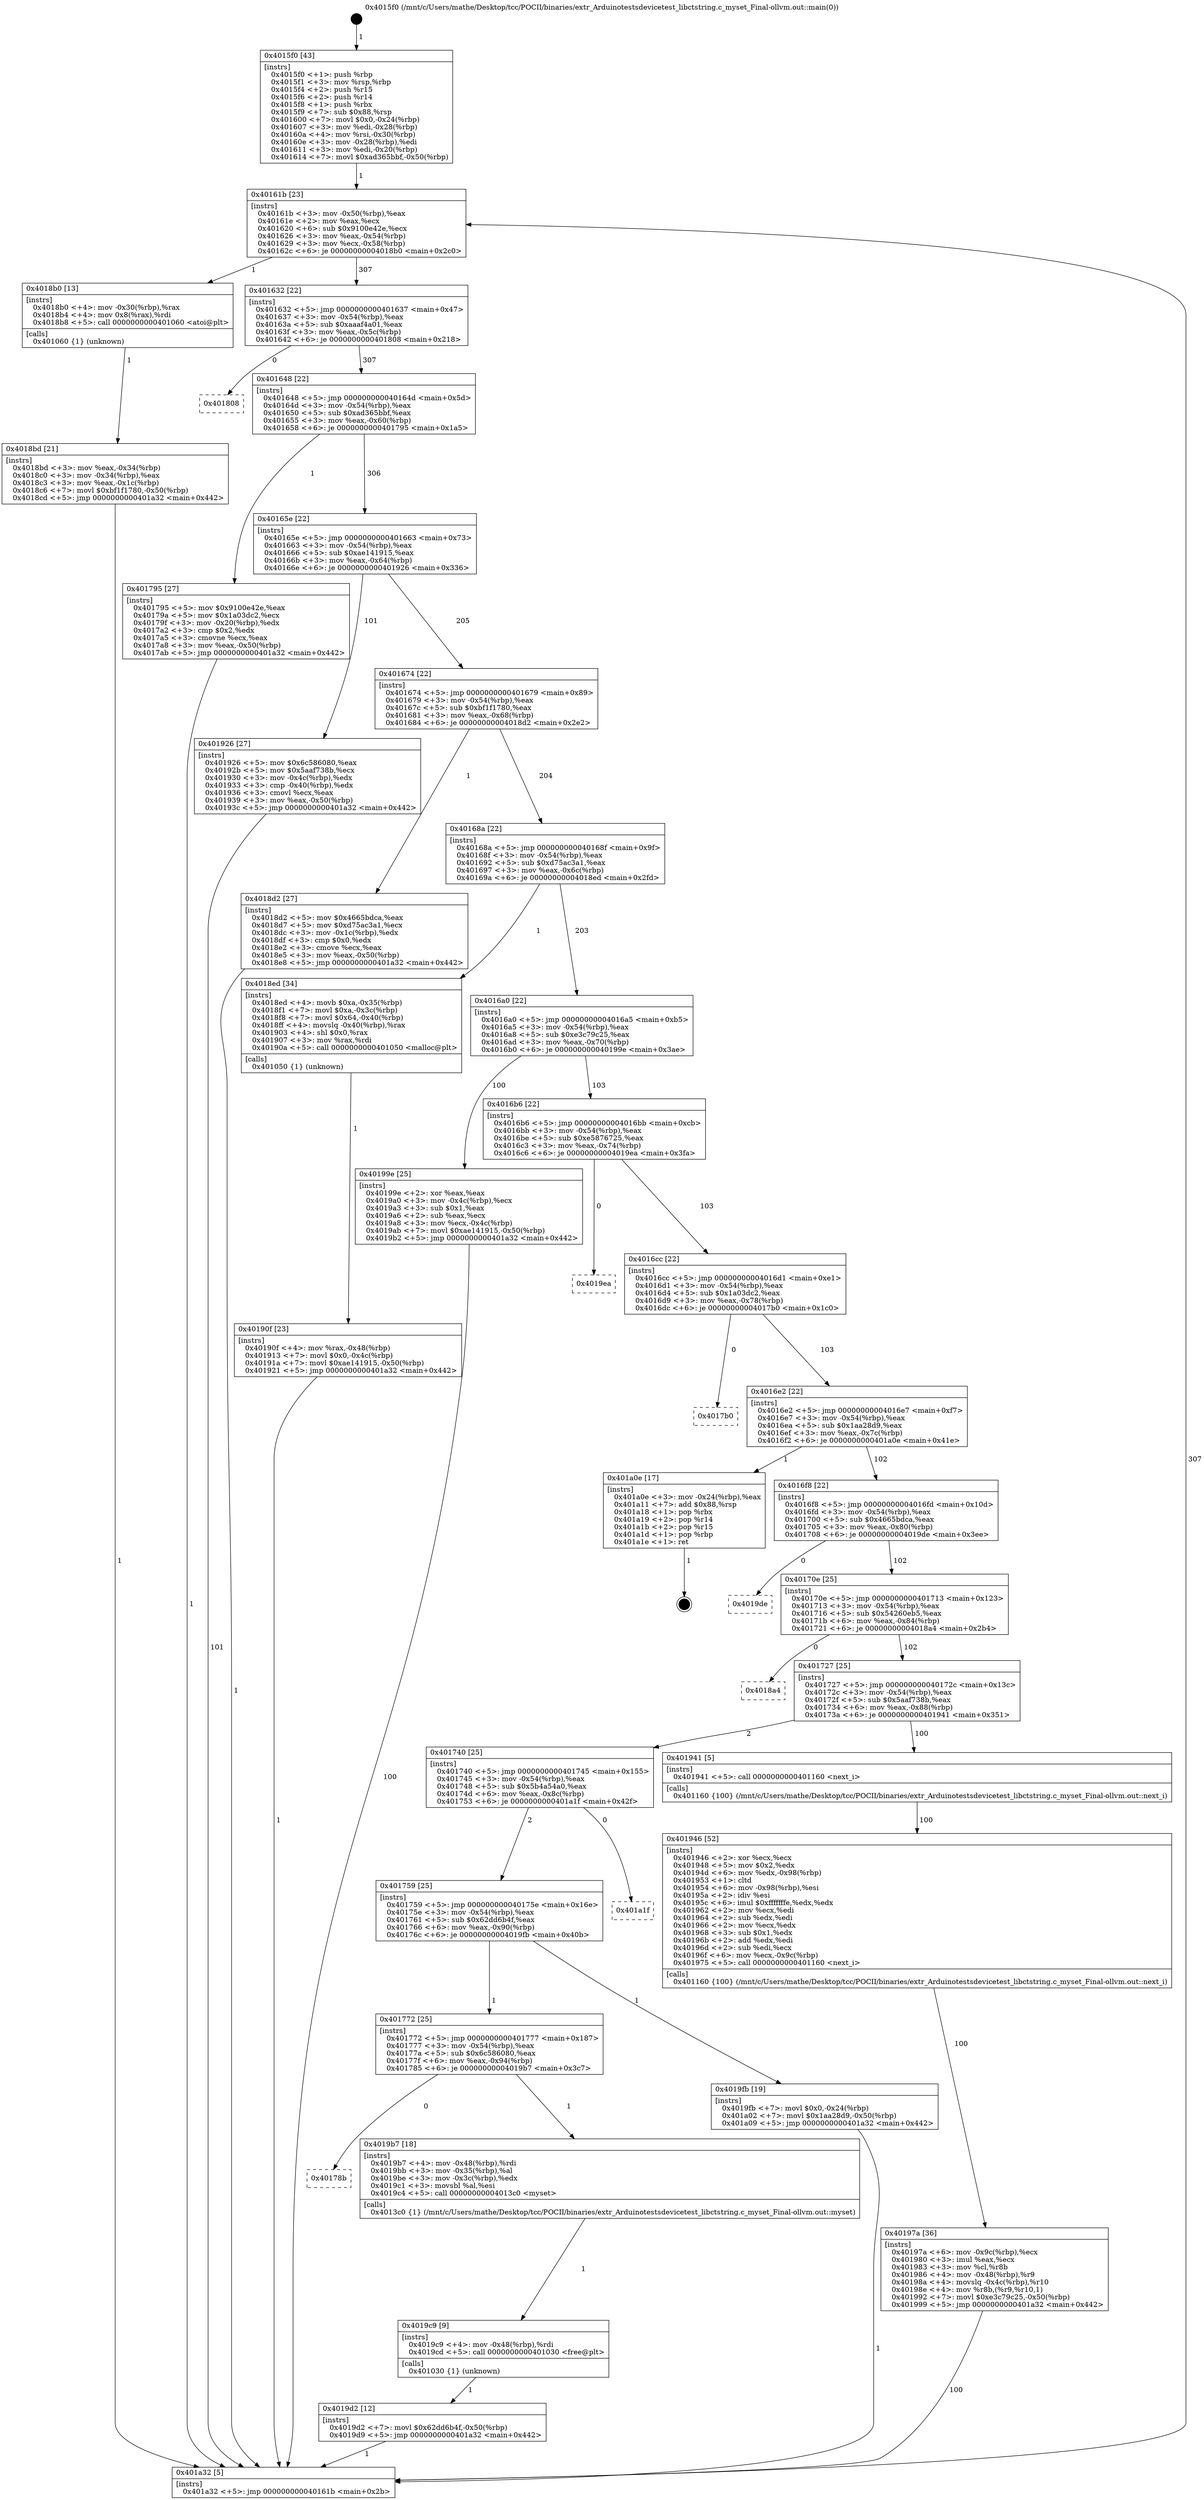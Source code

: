 digraph "0x4015f0" {
  label = "0x4015f0 (/mnt/c/Users/mathe/Desktop/tcc/POCII/binaries/extr_Arduinotestsdevicetest_libctstring.c_myset_Final-ollvm.out::main(0))"
  labelloc = "t"
  node[shape=record]

  Entry [label="",width=0.3,height=0.3,shape=circle,fillcolor=black,style=filled]
  "0x40161b" [label="{
     0x40161b [23]\l
     | [instrs]\l
     &nbsp;&nbsp;0x40161b \<+3\>: mov -0x50(%rbp),%eax\l
     &nbsp;&nbsp;0x40161e \<+2\>: mov %eax,%ecx\l
     &nbsp;&nbsp;0x401620 \<+6\>: sub $0x9100e42e,%ecx\l
     &nbsp;&nbsp;0x401626 \<+3\>: mov %eax,-0x54(%rbp)\l
     &nbsp;&nbsp;0x401629 \<+3\>: mov %ecx,-0x58(%rbp)\l
     &nbsp;&nbsp;0x40162c \<+6\>: je 00000000004018b0 \<main+0x2c0\>\l
  }"]
  "0x4018b0" [label="{
     0x4018b0 [13]\l
     | [instrs]\l
     &nbsp;&nbsp;0x4018b0 \<+4\>: mov -0x30(%rbp),%rax\l
     &nbsp;&nbsp;0x4018b4 \<+4\>: mov 0x8(%rax),%rdi\l
     &nbsp;&nbsp;0x4018b8 \<+5\>: call 0000000000401060 \<atoi@plt\>\l
     | [calls]\l
     &nbsp;&nbsp;0x401060 \{1\} (unknown)\l
  }"]
  "0x401632" [label="{
     0x401632 [22]\l
     | [instrs]\l
     &nbsp;&nbsp;0x401632 \<+5\>: jmp 0000000000401637 \<main+0x47\>\l
     &nbsp;&nbsp;0x401637 \<+3\>: mov -0x54(%rbp),%eax\l
     &nbsp;&nbsp;0x40163a \<+5\>: sub $0xaaaf4a01,%eax\l
     &nbsp;&nbsp;0x40163f \<+3\>: mov %eax,-0x5c(%rbp)\l
     &nbsp;&nbsp;0x401642 \<+6\>: je 0000000000401808 \<main+0x218\>\l
  }"]
  Exit [label="",width=0.3,height=0.3,shape=circle,fillcolor=black,style=filled,peripheries=2]
  "0x401808" [label="{
     0x401808\l
  }", style=dashed]
  "0x401648" [label="{
     0x401648 [22]\l
     | [instrs]\l
     &nbsp;&nbsp;0x401648 \<+5\>: jmp 000000000040164d \<main+0x5d\>\l
     &nbsp;&nbsp;0x40164d \<+3\>: mov -0x54(%rbp),%eax\l
     &nbsp;&nbsp;0x401650 \<+5\>: sub $0xad365bbf,%eax\l
     &nbsp;&nbsp;0x401655 \<+3\>: mov %eax,-0x60(%rbp)\l
     &nbsp;&nbsp;0x401658 \<+6\>: je 0000000000401795 \<main+0x1a5\>\l
  }"]
  "0x4019d2" [label="{
     0x4019d2 [12]\l
     | [instrs]\l
     &nbsp;&nbsp;0x4019d2 \<+7\>: movl $0x62dd6b4f,-0x50(%rbp)\l
     &nbsp;&nbsp;0x4019d9 \<+5\>: jmp 0000000000401a32 \<main+0x442\>\l
  }"]
  "0x401795" [label="{
     0x401795 [27]\l
     | [instrs]\l
     &nbsp;&nbsp;0x401795 \<+5\>: mov $0x9100e42e,%eax\l
     &nbsp;&nbsp;0x40179a \<+5\>: mov $0x1a03dc2,%ecx\l
     &nbsp;&nbsp;0x40179f \<+3\>: mov -0x20(%rbp),%edx\l
     &nbsp;&nbsp;0x4017a2 \<+3\>: cmp $0x2,%edx\l
     &nbsp;&nbsp;0x4017a5 \<+3\>: cmovne %ecx,%eax\l
     &nbsp;&nbsp;0x4017a8 \<+3\>: mov %eax,-0x50(%rbp)\l
     &nbsp;&nbsp;0x4017ab \<+5\>: jmp 0000000000401a32 \<main+0x442\>\l
  }"]
  "0x40165e" [label="{
     0x40165e [22]\l
     | [instrs]\l
     &nbsp;&nbsp;0x40165e \<+5\>: jmp 0000000000401663 \<main+0x73\>\l
     &nbsp;&nbsp;0x401663 \<+3\>: mov -0x54(%rbp),%eax\l
     &nbsp;&nbsp;0x401666 \<+5\>: sub $0xae141915,%eax\l
     &nbsp;&nbsp;0x40166b \<+3\>: mov %eax,-0x64(%rbp)\l
     &nbsp;&nbsp;0x40166e \<+6\>: je 0000000000401926 \<main+0x336\>\l
  }"]
  "0x401a32" [label="{
     0x401a32 [5]\l
     | [instrs]\l
     &nbsp;&nbsp;0x401a32 \<+5\>: jmp 000000000040161b \<main+0x2b\>\l
  }"]
  "0x4015f0" [label="{
     0x4015f0 [43]\l
     | [instrs]\l
     &nbsp;&nbsp;0x4015f0 \<+1\>: push %rbp\l
     &nbsp;&nbsp;0x4015f1 \<+3\>: mov %rsp,%rbp\l
     &nbsp;&nbsp;0x4015f4 \<+2\>: push %r15\l
     &nbsp;&nbsp;0x4015f6 \<+2\>: push %r14\l
     &nbsp;&nbsp;0x4015f8 \<+1\>: push %rbx\l
     &nbsp;&nbsp;0x4015f9 \<+7\>: sub $0x88,%rsp\l
     &nbsp;&nbsp;0x401600 \<+7\>: movl $0x0,-0x24(%rbp)\l
     &nbsp;&nbsp;0x401607 \<+3\>: mov %edi,-0x28(%rbp)\l
     &nbsp;&nbsp;0x40160a \<+4\>: mov %rsi,-0x30(%rbp)\l
     &nbsp;&nbsp;0x40160e \<+3\>: mov -0x28(%rbp),%edi\l
     &nbsp;&nbsp;0x401611 \<+3\>: mov %edi,-0x20(%rbp)\l
     &nbsp;&nbsp;0x401614 \<+7\>: movl $0xad365bbf,-0x50(%rbp)\l
  }"]
  "0x4018bd" [label="{
     0x4018bd [21]\l
     | [instrs]\l
     &nbsp;&nbsp;0x4018bd \<+3\>: mov %eax,-0x34(%rbp)\l
     &nbsp;&nbsp;0x4018c0 \<+3\>: mov -0x34(%rbp),%eax\l
     &nbsp;&nbsp;0x4018c3 \<+3\>: mov %eax,-0x1c(%rbp)\l
     &nbsp;&nbsp;0x4018c6 \<+7\>: movl $0xbf1f1780,-0x50(%rbp)\l
     &nbsp;&nbsp;0x4018cd \<+5\>: jmp 0000000000401a32 \<main+0x442\>\l
  }"]
  "0x4019c9" [label="{
     0x4019c9 [9]\l
     | [instrs]\l
     &nbsp;&nbsp;0x4019c9 \<+4\>: mov -0x48(%rbp),%rdi\l
     &nbsp;&nbsp;0x4019cd \<+5\>: call 0000000000401030 \<free@plt\>\l
     | [calls]\l
     &nbsp;&nbsp;0x401030 \{1\} (unknown)\l
  }"]
  "0x401926" [label="{
     0x401926 [27]\l
     | [instrs]\l
     &nbsp;&nbsp;0x401926 \<+5\>: mov $0x6c586080,%eax\l
     &nbsp;&nbsp;0x40192b \<+5\>: mov $0x5aaf738b,%ecx\l
     &nbsp;&nbsp;0x401930 \<+3\>: mov -0x4c(%rbp),%edx\l
     &nbsp;&nbsp;0x401933 \<+3\>: cmp -0x40(%rbp),%edx\l
     &nbsp;&nbsp;0x401936 \<+3\>: cmovl %ecx,%eax\l
     &nbsp;&nbsp;0x401939 \<+3\>: mov %eax,-0x50(%rbp)\l
     &nbsp;&nbsp;0x40193c \<+5\>: jmp 0000000000401a32 \<main+0x442\>\l
  }"]
  "0x401674" [label="{
     0x401674 [22]\l
     | [instrs]\l
     &nbsp;&nbsp;0x401674 \<+5\>: jmp 0000000000401679 \<main+0x89\>\l
     &nbsp;&nbsp;0x401679 \<+3\>: mov -0x54(%rbp),%eax\l
     &nbsp;&nbsp;0x40167c \<+5\>: sub $0xbf1f1780,%eax\l
     &nbsp;&nbsp;0x401681 \<+3\>: mov %eax,-0x68(%rbp)\l
     &nbsp;&nbsp;0x401684 \<+6\>: je 00000000004018d2 \<main+0x2e2\>\l
  }"]
  "0x40178b" [label="{
     0x40178b\l
  }", style=dashed]
  "0x4018d2" [label="{
     0x4018d2 [27]\l
     | [instrs]\l
     &nbsp;&nbsp;0x4018d2 \<+5\>: mov $0x4665bdca,%eax\l
     &nbsp;&nbsp;0x4018d7 \<+5\>: mov $0xd75ac3a1,%ecx\l
     &nbsp;&nbsp;0x4018dc \<+3\>: mov -0x1c(%rbp),%edx\l
     &nbsp;&nbsp;0x4018df \<+3\>: cmp $0x0,%edx\l
     &nbsp;&nbsp;0x4018e2 \<+3\>: cmove %ecx,%eax\l
     &nbsp;&nbsp;0x4018e5 \<+3\>: mov %eax,-0x50(%rbp)\l
     &nbsp;&nbsp;0x4018e8 \<+5\>: jmp 0000000000401a32 \<main+0x442\>\l
  }"]
  "0x40168a" [label="{
     0x40168a [22]\l
     | [instrs]\l
     &nbsp;&nbsp;0x40168a \<+5\>: jmp 000000000040168f \<main+0x9f\>\l
     &nbsp;&nbsp;0x40168f \<+3\>: mov -0x54(%rbp),%eax\l
     &nbsp;&nbsp;0x401692 \<+5\>: sub $0xd75ac3a1,%eax\l
     &nbsp;&nbsp;0x401697 \<+3\>: mov %eax,-0x6c(%rbp)\l
     &nbsp;&nbsp;0x40169a \<+6\>: je 00000000004018ed \<main+0x2fd\>\l
  }"]
  "0x4019b7" [label="{
     0x4019b7 [18]\l
     | [instrs]\l
     &nbsp;&nbsp;0x4019b7 \<+4\>: mov -0x48(%rbp),%rdi\l
     &nbsp;&nbsp;0x4019bb \<+3\>: mov -0x35(%rbp),%al\l
     &nbsp;&nbsp;0x4019be \<+3\>: mov -0x3c(%rbp),%edx\l
     &nbsp;&nbsp;0x4019c1 \<+3\>: movsbl %al,%esi\l
     &nbsp;&nbsp;0x4019c4 \<+5\>: call 00000000004013c0 \<myset\>\l
     | [calls]\l
     &nbsp;&nbsp;0x4013c0 \{1\} (/mnt/c/Users/mathe/Desktop/tcc/POCII/binaries/extr_Arduinotestsdevicetest_libctstring.c_myset_Final-ollvm.out::myset)\l
  }"]
  "0x4018ed" [label="{
     0x4018ed [34]\l
     | [instrs]\l
     &nbsp;&nbsp;0x4018ed \<+4\>: movb $0xa,-0x35(%rbp)\l
     &nbsp;&nbsp;0x4018f1 \<+7\>: movl $0xa,-0x3c(%rbp)\l
     &nbsp;&nbsp;0x4018f8 \<+7\>: movl $0x64,-0x40(%rbp)\l
     &nbsp;&nbsp;0x4018ff \<+4\>: movslq -0x40(%rbp),%rax\l
     &nbsp;&nbsp;0x401903 \<+4\>: shl $0x0,%rax\l
     &nbsp;&nbsp;0x401907 \<+3\>: mov %rax,%rdi\l
     &nbsp;&nbsp;0x40190a \<+5\>: call 0000000000401050 \<malloc@plt\>\l
     | [calls]\l
     &nbsp;&nbsp;0x401050 \{1\} (unknown)\l
  }"]
  "0x4016a0" [label="{
     0x4016a0 [22]\l
     | [instrs]\l
     &nbsp;&nbsp;0x4016a0 \<+5\>: jmp 00000000004016a5 \<main+0xb5\>\l
     &nbsp;&nbsp;0x4016a5 \<+3\>: mov -0x54(%rbp),%eax\l
     &nbsp;&nbsp;0x4016a8 \<+5\>: sub $0xe3c79c25,%eax\l
     &nbsp;&nbsp;0x4016ad \<+3\>: mov %eax,-0x70(%rbp)\l
     &nbsp;&nbsp;0x4016b0 \<+6\>: je 000000000040199e \<main+0x3ae\>\l
  }"]
  "0x40190f" [label="{
     0x40190f [23]\l
     | [instrs]\l
     &nbsp;&nbsp;0x40190f \<+4\>: mov %rax,-0x48(%rbp)\l
     &nbsp;&nbsp;0x401913 \<+7\>: movl $0x0,-0x4c(%rbp)\l
     &nbsp;&nbsp;0x40191a \<+7\>: movl $0xae141915,-0x50(%rbp)\l
     &nbsp;&nbsp;0x401921 \<+5\>: jmp 0000000000401a32 \<main+0x442\>\l
  }"]
  "0x401772" [label="{
     0x401772 [25]\l
     | [instrs]\l
     &nbsp;&nbsp;0x401772 \<+5\>: jmp 0000000000401777 \<main+0x187\>\l
     &nbsp;&nbsp;0x401777 \<+3\>: mov -0x54(%rbp),%eax\l
     &nbsp;&nbsp;0x40177a \<+5\>: sub $0x6c586080,%eax\l
     &nbsp;&nbsp;0x40177f \<+6\>: mov %eax,-0x94(%rbp)\l
     &nbsp;&nbsp;0x401785 \<+6\>: je 00000000004019b7 \<main+0x3c7\>\l
  }"]
  "0x40199e" [label="{
     0x40199e [25]\l
     | [instrs]\l
     &nbsp;&nbsp;0x40199e \<+2\>: xor %eax,%eax\l
     &nbsp;&nbsp;0x4019a0 \<+3\>: mov -0x4c(%rbp),%ecx\l
     &nbsp;&nbsp;0x4019a3 \<+3\>: sub $0x1,%eax\l
     &nbsp;&nbsp;0x4019a6 \<+2\>: sub %eax,%ecx\l
     &nbsp;&nbsp;0x4019a8 \<+3\>: mov %ecx,-0x4c(%rbp)\l
     &nbsp;&nbsp;0x4019ab \<+7\>: movl $0xae141915,-0x50(%rbp)\l
     &nbsp;&nbsp;0x4019b2 \<+5\>: jmp 0000000000401a32 \<main+0x442\>\l
  }"]
  "0x4016b6" [label="{
     0x4016b6 [22]\l
     | [instrs]\l
     &nbsp;&nbsp;0x4016b6 \<+5\>: jmp 00000000004016bb \<main+0xcb\>\l
     &nbsp;&nbsp;0x4016bb \<+3\>: mov -0x54(%rbp),%eax\l
     &nbsp;&nbsp;0x4016be \<+5\>: sub $0xe5876725,%eax\l
     &nbsp;&nbsp;0x4016c3 \<+3\>: mov %eax,-0x74(%rbp)\l
     &nbsp;&nbsp;0x4016c6 \<+6\>: je 00000000004019ea \<main+0x3fa\>\l
  }"]
  "0x4019fb" [label="{
     0x4019fb [19]\l
     | [instrs]\l
     &nbsp;&nbsp;0x4019fb \<+7\>: movl $0x0,-0x24(%rbp)\l
     &nbsp;&nbsp;0x401a02 \<+7\>: movl $0x1aa28d9,-0x50(%rbp)\l
     &nbsp;&nbsp;0x401a09 \<+5\>: jmp 0000000000401a32 \<main+0x442\>\l
  }"]
  "0x4019ea" [label="{
     0x4019ea\l
  }", style=dashed]
  "0x4016cc" [label="{
     0x4016cc [22]\l
     | [instrs]\l
     &nbsp;&nbsp;0x4016cc \<+5\>: jmp 00000000004016d1 \<main+0xe1\>\l
     &nbsp;&nbsp;0x4016d1 \<+3\>: mov -0x54(%rbp),%eax\l
     &nbsp;&nbsp;0x4016d4 \<+5\>: sub $0x1a03dc2,%eax\l
     &nbsp;&nbsp;0x4016d9 \<+3\>: mov %eax,-0x78(%rbp)\l
     &nbsp;&nbsp;0x4016dc \<+6\>: je 00000000004017b0 \<main+0x1c0\>\l
  }"]
  "0x401759" [label="{
     0x401759 [25]\l
     | [instrs]\l
     &nbsp;&nbsp;0x401759 \<+5\>: jmp 000000000040175e \<main+0x16e\>\l
     &nbsp;&nbsp;0x40175e \<+3\>: mov -0x54(%rbp),%eax\l
     &nbsp;&nbsp;0x401761 \<+5\>: sub $0x62dd6b4f,%eax\l
     &nbsp;&nbsp;0x401766 \<+6\>: mov %eax,-0x90(%rbp)\l
     &nbsp;&nbsp;0x40176c \<+6\>: je 00000000004019fb \<main+0x40b\>\l
  }"]
  "0x4017b0" [label="{
     0x4017b0\l
  }", style=dashed]
  "0x4016e2" [label="{
     0x4016e2 [22]\l
     | [instrs]\l
     &nbsp;&nbsp;0x4016e2 \<+5\>: jmp 00000000004016e7 \<main+0xf7\>\l
     &nbsp;&nbsp;0x4016e7 \<+3\>: mov -0x54(%rbp),%eax\l
     &nbsp;&nbsp;0x4016ea \<+5\>: sub $0x1aa28d9,%eax\l
     &nbsp;&nbsp;0x4016ef \<+3\>: mov %eax,-0x7c(%rbp)\l
     &nbsp;&nbsp;0x4016f2 \<+6\>: je 0000000000401a0e \<main+0x41e\>\l
  }"]
  "0x401a1f" [label="{
     0x401a1f\l
  }", style=dashed]
  "0x401a0e" [label="{
     0x401a0e [17]\l
     | [instrs]\l
     &nbsp;&nbsp;0x401a0e \<+3\>: mov -0x24(%rbp),%eax\l
     &nbsp;&nbsp;0x401a11 \<+7\>: add $0x88,%rsp\l
     &nbsp;&nbsp;0x401a18 \<+1\>: pop %rbx\l
     &nbsp;&nbsp;0x401a19 \<+2\>: pop %r14\l
     &nbsp;&nbsp;0x401a1b \<+2\>: pop %r15\l
     &nbsp;&nbsp;0x401a1d \<+1\>: pop %rbp\l
     &nbsp;&nbsp;0x401a1e \<+1\>: ret\l
  }"]
  "0x4016f8" [label="{
     0x4016f8 [22]\l
     | [instrs]\l
     &nbsp;&nbsp;0x4016f8 \<+5\>: jmp 00000000004016fd \<main+0x10d\>\l
     &nbsp;&nbsp;0x4016fd \<+3\>: mov -0x54(%rbp),%eax\l
     &nbsp;&nbsp;0x401700 \<+5\>: sub $0x4665bdca,%eax\l
     &nbsp;&nbsp;0x401705 \<+3\>: mov %eax,-0x80(%rbp)\l
     &nbsp;&nbsp;0x401708 \<+6\>: je 00000000004019de \<main+0x3ee\>\l
  }"]
  "0x40197a" [label="{
     0x40197a [36]\l
     | [instrs]\l
     &nbsp;&nbsp;0x40197a \<+6\>: mov -0x9c(%rbp),%ecx\l
     &nbsp;&nbsp;0x401980 \<+3\>: imul %eax,%ecx\l
     &nbsp;&nbsp;0x401983 \<+3\>: mov %cl,%r8b\l
     &nbsp;&nbsp;0x401986 \<+4\>: mov -0x48(%rbp),%r9\l
     &nbsp;&nbsp;0x40198a \<+4\>: movslq -0x4c(%rbp),%r10\l
     &nbsp;&nbsp;0x40198e \<+4\>: mov %r8b,(%r9,%r10,1)\l
     &nbsp;&nbsp;0x401992 \<+7\>: movl $0xe3c79c25,-0x50(%rbp)\l
     &nbsp;&nbsp;0x401999 \<+5\>: jmp 0000000000401a32 \<main+0x442\>\l
  }"]
  "0x4019de" [label="{
     0x4019de\l
  }", style=dashed]
  "0x40170e" [label="{
     0x40170e [25]\l
     | [instrs]\l
     &nbsp;&nbsp;0x40170e \<+5\>: jmp 0000000000401713 \<main+0x123\>\l
     &nbsp;&nbsp;0x401713 \<+3\>: mov -0x54(%rbp),%eax\l
     &nbsp;&nbsp;0x401716 \<+5\>: sub $0x54260eb5,%eax\l
     &nbsp;&nbsp;0x40171b \<+6\>: mov %eax,-0x84(%rbp)\l
     &nbsp;&nbsp;0x401721 \<+6\>: je 00000000004018a4 \<main+0x2b4\>\l
  }"]
  "0x401946" [label="{
     0x401946 [52]\l
     | [instrs]\l
     &nbsp;&nbsp;0x401946 \<+2\>: xor %ecx,%ecx\l
     &nbsp;&nbsp;0x401948 \<+5\>: mov $0x2,%edx\l
     &nbsp;&nbsp;0x40194d \<+6\>: mov %edx,-0x98(%rbp)\l
     &nbsp;&nbsp;0x401953 \<+1\>: cltd\l
     &nbsp;&nbsp;0x401954 \<+6\>: mov -0x98(%rbp),%esi\l
     &nbsp;&nbsp;0x40195a \<+2\>: idiv %esi\l
     &nbsp;&nbsp;0x40195c \<+6\>: imul $0xfffffffe,%edx,%edx\l
     &nbsp;&nbsp;0x401962 \<+2\>: mov %ecx,%edi\l
     &nbsp;&nbsp;0x401964 \<+2\>: sub %edx,%edi\l
     &nbsp;&nbsp;0x401966 \<+2\>: mov %ecx,%edx\l
     &nbsp;&nbsp;0x401968 \<+3\>: sub $0x1,%edx\l
     &nbsp;&nbsp;0x40196b \<+2\>: add %edx,%edi\l
     &nbsp;&nbsp;0x40196d \<+2\>: sub %edi,%ecx\l
     &nbsp;&nbsp;0x40196f \<+6\>: mov %ecx,-0x9c(%rbp)\l
     &nbsp;&nbsp;0x401975 \<+5\>: call 0000000000401160 \<next_i\>\l
     | [calls]\l
     &nbsp;&nbsp;0x401160 \{100\} (/mnt/c/Users/mathe/Desktop/tcc/POCII/binaries/extr_Arduinotestsdevicetest_libctstring.c_myset_Final-ollvm.out::next_i)\l
  }"]
  "0x4018a4" [label="{
     0x4018a4\l
  }", style=dashed]
  "0x401727" [label="{
     0x401727 [25]\l
     | [instrs]\l
     &nbsp;&nbsp;0x401727 \<+5\>: jmp 000000000040172c \<main+0x13c\>\l
     &nbsp;&nbsp;0x40172c \<+3\>: mov -0x54(%rbp),%eax\l
     &nbsp;&nbsp;0x40172f \<+5\>: sub $0x5aaf738b,%eax\l
     &nbsp;&nbsp;0x401734 \<+6\>: mov %eax,-0x88(%rbp)\l
     &nbsp;&nbsp;0x40173a \<+6\>: je 0000000000401941 \<main+0x351\>\l
  }"]
  "0x401740" [label="{
     0x401740 [25]\l
     | [instrs]\l
     &nbsp;&nbsp;0x401740 \<+5\>: jmp 0000000000401745 \<main+0x155\>\l
     &nbsp;&nbsp;0x401745 \<+3\>: mov -0x54(%rbp),%eax\l
     &nbsp;&nbsp;0x401748 \<+5\>: sub $0x5b4a54a0,%eax\l
     &nbsp;&nbsp;0x40174d \<+6\>: mov %eax,-0x8c(%rbp)\l
     &nbsp;&nbsp;0x401753 \<+6\>: je 0000000000401a1f \<main+0x42f\>\l
  }"]
  "0x401941" [label="{
     0x401941 [5]\l
     | [instrs]\l
     &nbsp;&nbsp;0x401941 \<+5\>: call 0000000000401160 \<next_i\>\l
     | [calls]\l
     &nbsp;&nbsp;0x401160 \{100\} (/mnt/c/Users/mathe/Desktop/tcc/POCII/binaries/extr_Arduinotestsdevicetest_libctstring.c_myset_Final-ollvm.out::next_i)\l
  }"]
  Entry -> "0x4015f0" [label=" 1"]
  "0x40161b" -> "0x4018b0" [label=" 1"]
  "0x40161b" -> "0x401632" [label=" 307"]
  "0x401a0e" -> Exit [label=" 1"]
  "0x401632" -> "0x401808" [label=" 0"]
  "0x401632" -> "0x401648" [label=" 307"]
  "0x4019fb" -> "0x401a32" [label=" 1"]
  "0x401648" -> "0x401795" [label=" 1"]
  "0x401648" -> "0x40165e" [label=" 306"]
  "0x401795" -> "0x401a32" [label=" 1"]
  "0x4015f0" -> "0x40161b" [label=" 1"]
  "0x401a32" -> "0x40161b" [label=" 307"]
  "0x4018b0" -> "0x4018bd" [label=" 1"]
  "0x4018bd" -> "0x401a32" [label=" 1"]
  "0x4019d2" -> "0x401a32" [label=" 1"]
  "0x40165e" -> "0x401926" [label=" 101"]
  "0x40165e" -> "0x401674" [label=" 205"]
  "0x4019c9" -> "0x4019d2" [label=" 1"]
  "0x401674" -> "0x4018d2" [label=" 1"]
  "0x401674" -> "0x40168a" [label=" 204"]
  "0x4018d2" -> "0x401a32" [label=" 1"]
  "0x4019b7" -> "0x4019c9" [label=" 1"]
  "0x40168a" -> "0x4018ed" [label=" 1"]
  "0x40168a" -> "0x4016a0" [label=" 203"]
  "0x4018ed" -> "0x40190f" [label=" 1"]
  "0x40190f" -> "0x401a32" [label=" 1"]
  "0x401926" -> "0x401a32" [label=" 101"]
  "0x401772" -> "0x40178b" [label=" 0"]
  "0x4016a0" -> "0x40199e" [label=" 100"]
  "0x4016a0" -> "0x4016b6" [label=" 103"]
  "0x401772" -> "0x4019b7" [label=" 1"]
  "0x4016b6" -> "0x4019ea" [label=" 0"]
  "0x4016b6" -> "0x4016cc" [label=" 103"]
  "0x401759" -> "0x401772" [label=" 1"]
  "0x4016cc" -> "0x4017b0" [label=" 0"]
  "0x4016cc" -> "0x4016e2" [label=" 103"]
  "0x401759" -> "0x4019fb" [label=" 1"]
  "0x4016e2" -> "0x401a0e" [label=" 1"]
  "0x4016e2" -> "0x4016f8" [label=" 102"]
  "0x401740" -> "0x401759" [label=" 2"]
  "0x4016f8" -> "0x4019de" [label=" 0"]
  "0x4016f8" -> "0x40170e" [label=" 102"]
  "0x401740" -> "0x401a1f" [label=" 0"]
  "0x40170e" -> "0x4018a4" [label=" 0"]
  "0x40170e" -> "0x401727" [label=" 102"]
  "0x40199e" -> "0x401a32" [label=" 100"]
  "0x401727" -> "0x401941" [label=" 100"]
  "0x401727" -> "0x401740" [label=" 2"]
  "0x401941" -> "0x401946" [label=" 100"]
  "0x401946" -> "0x40197a" [label=" 100"]
  "0x40197a" -> "0x401a32" [label=" 100"]
}
